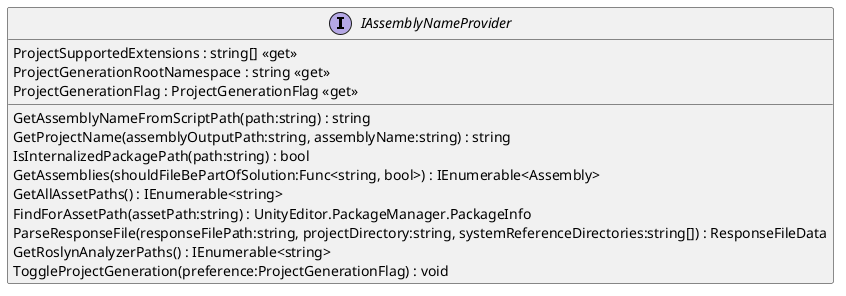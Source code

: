 @startuml
interface IAssemblyNameProvider {
    ProjectSupportedExtensions : string[] <<get>>
    ProjectGenerationRootNamespace : string <<get>>
    ProjectGenerationFlag : ProjectGenerationFlag <<get>>
    GetAssemblyNameFromScriptPath(path:string) : string
    GetProjectName(assemblyOutputPath:string, assemblyName:string) : string
    IsInternalizedPackagePath(path:string) : bool
    GetAssemblies(shouldFileBePartOfSolution:Func<string, bool>) : IEnumerable<Assembly>
    GetAllAssetPaths() : IEnumerable<string>
    FindForAssetPath(assetPath:string) : UnityEditor.PackageManager.PackageInfo
    ParseResponseFile(responseFilePath:string, projectDirectory:string, systemReferenceDirectories:string[]) : ResponseFileData
    GetRoslynAnalyzerPaths() : IEnumerable<string>
    ToggleProjectGeneration(preference:ProjectGenerationFlag) : void
}
@enduml
